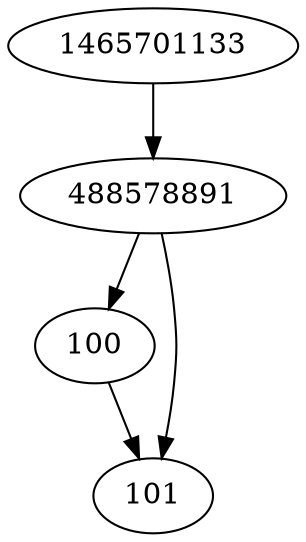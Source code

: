 strict digraph  {
1465701133;
488578891;
100;
101;
1465701133 -> 488578891;
488578891 -> 100;
488578891 -> 101;
100 -> 101;
}
